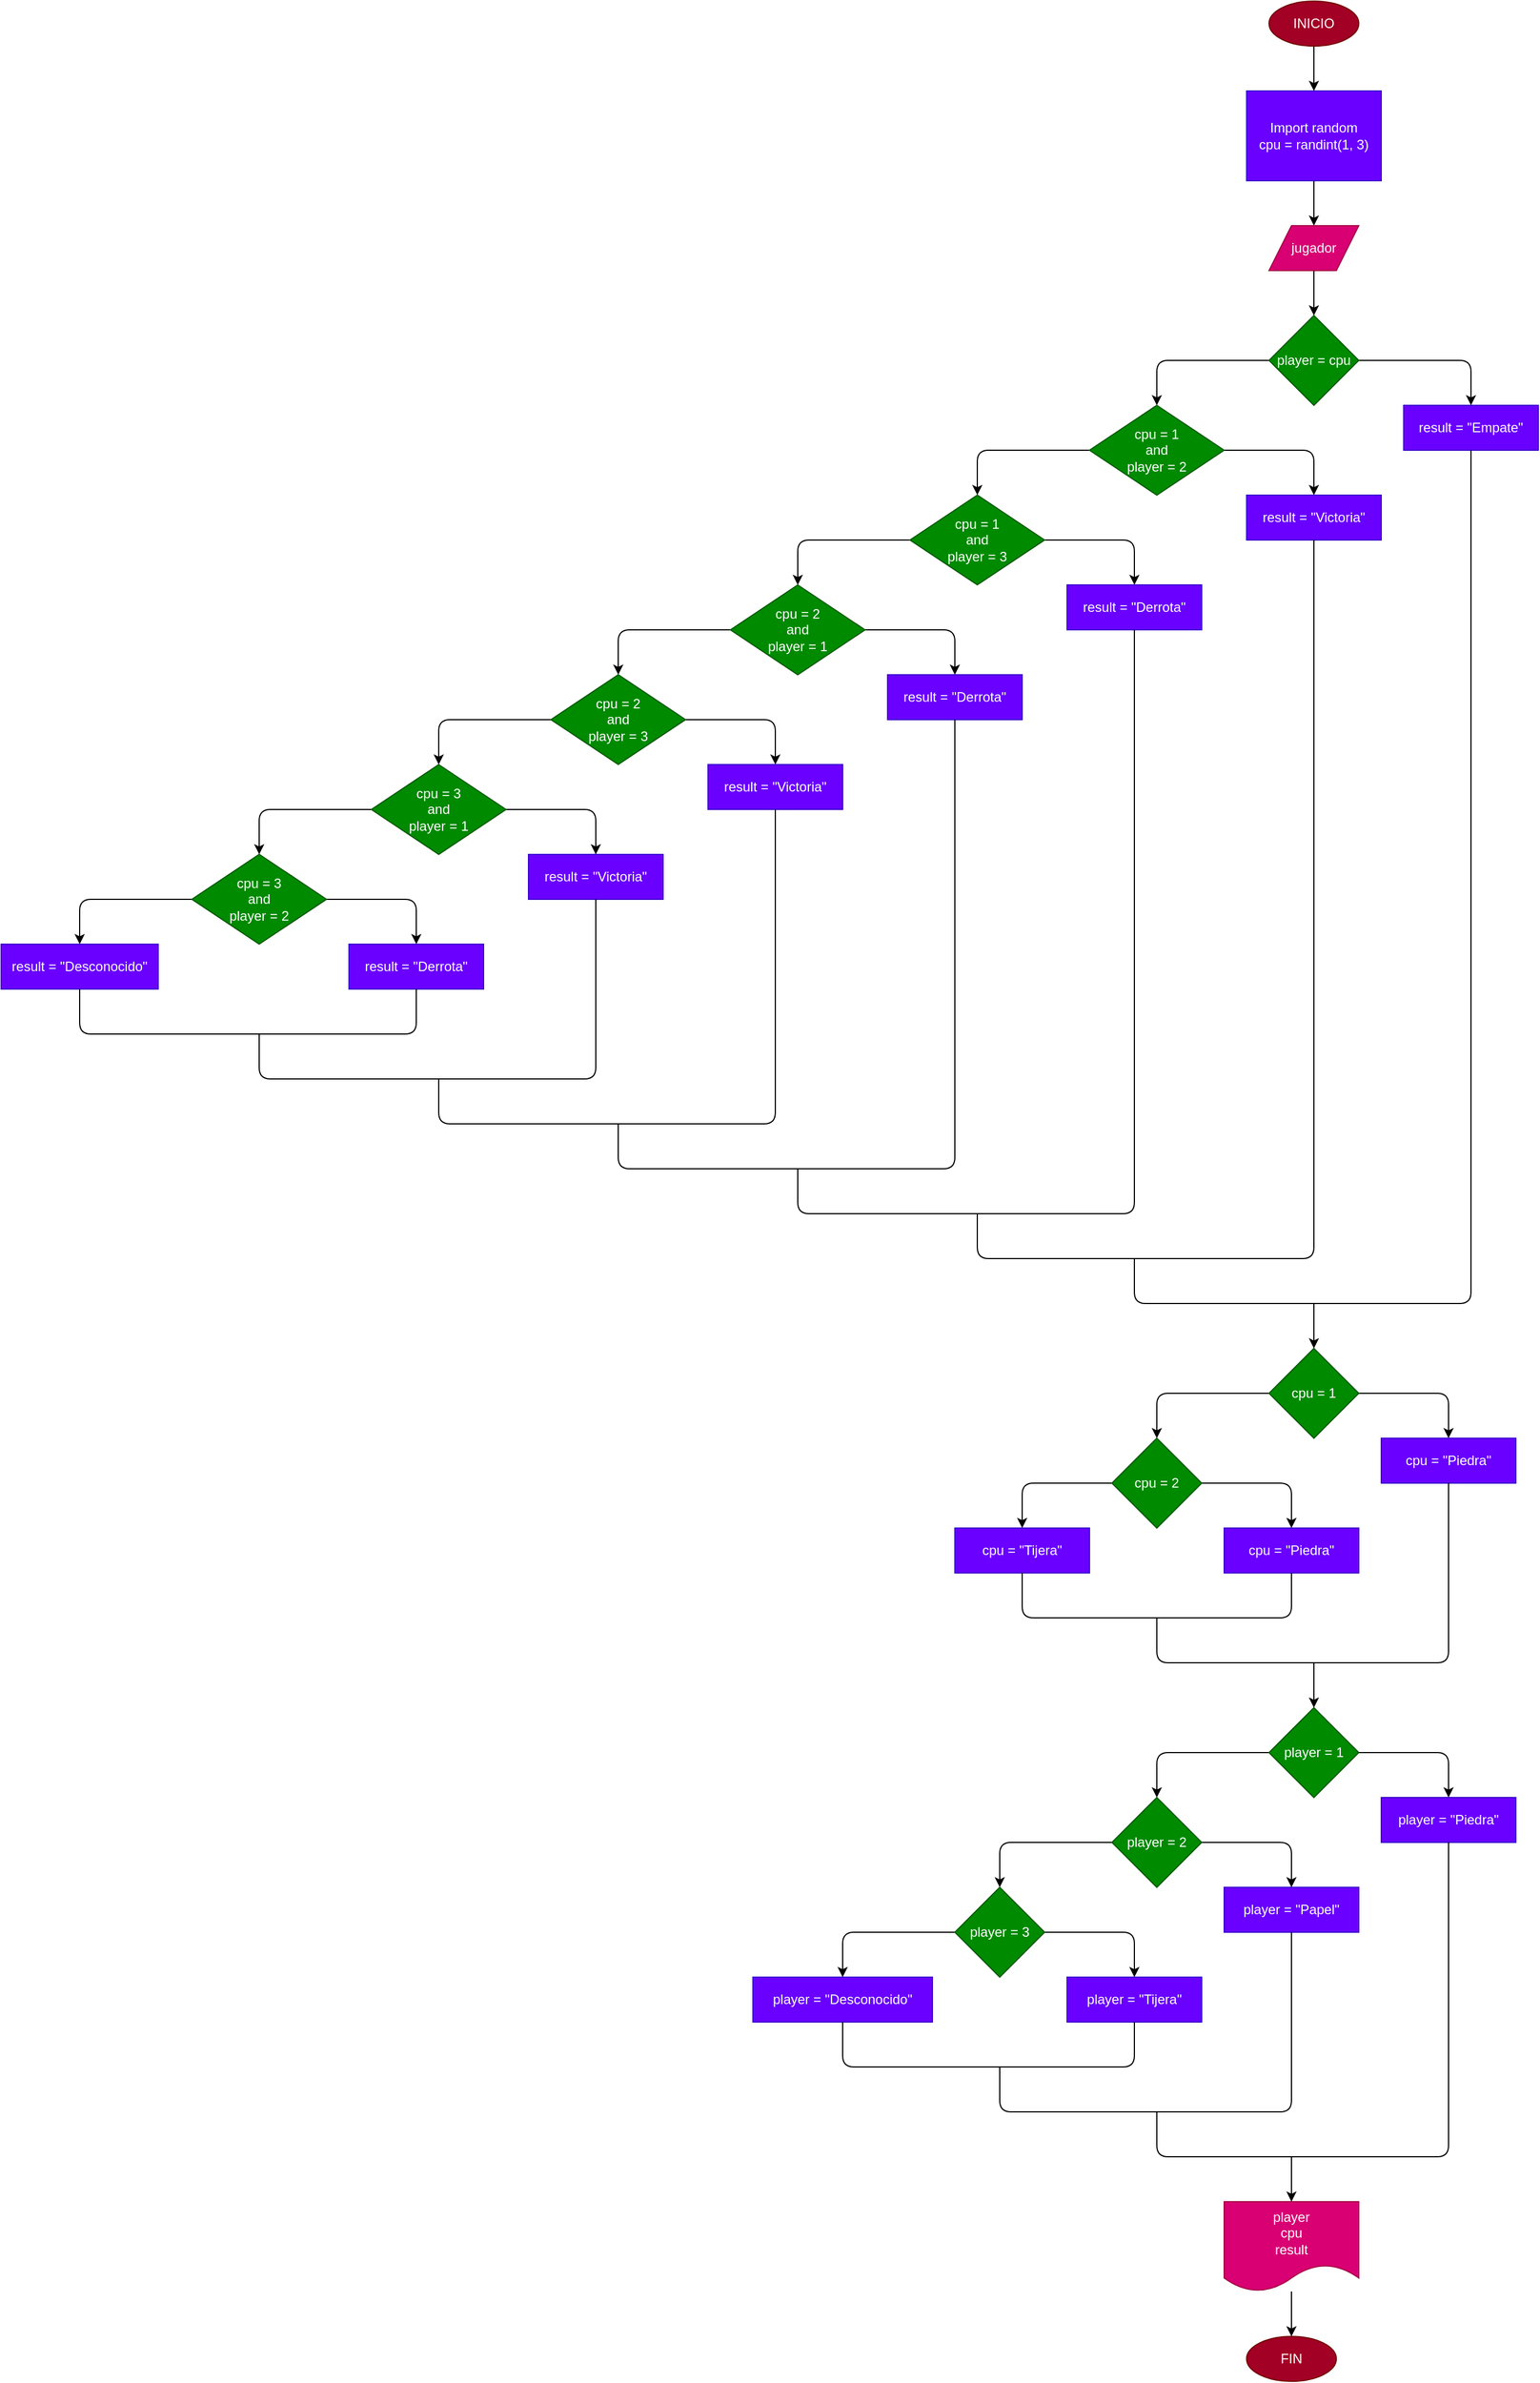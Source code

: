 <mxfile>
    <diagram id="827IegrB9LBhNeFDGYmR" name="Página-1">
        <mxGraphModel dx="2954" dy="1032" grid="1" gridSize="10" guides="1" tooltips="1" connect="1" arrows="1" fold="1" page="1" pageScale="1" pageWidth="827" pageHeight="1169" math="0" shadow="0">
            <root>
                <mxCell id="0"/>
                <mxCell id="1" parent="0"/>
                <mxCell id="2" value="" style="edgeStyle=none;html=1;" edge="1" parent="1" source="3" target="5">
                    <mxGeometry relative="1" as="geometry"/>
                </mxCell>
                <mxCell id="3" value="INICIO" style="ellipse;whiteSpace=wrap;html=1;fillColor=#a20025;fontColor=#ffffff;strokeColor=#6F0000;" vertex="1" parent="1">
                    <mxGeometry x="-40" y="80" width="80" height="40" as="geometry"/>
                </mxCell>
                <mxCell id="4" value="" style="edgeStyle=none;html=1;" edge="1" parent="1" source="5" target="7">
                    <mxGeometry relative="1" as="geometry"/>
                </mxCell>
                <mxCell id="5" value="Import random&lt;br&gt;cpu = randint(1, 3)" style="whiteSpace=wrap;html=1;fillColor=#6a00ff;fontColor=#ffffff;strokeColor=#3700CC;" vertex="1" parent="1">
                    <mxGeometry x="-60" y="160" width="120" height="80" as="geometry"/>
                </mxCell>
                <mxCell id="6" value="" style="edgeStyle=none;html=1;" edge="1" parent="1" source="7" target="10">
                    <mxGeometry relative="1" as="geometry"/>
                </mxCell>
                <mxCell id="7" value="jugador" style="shape=parallelogram;perimeter=parallelogramPerimeter;whiteSpace=wrap;html=1;fixedSize=1;fillColor=#d80073;fontColor=#ffffff;strokeColor=#A50040;" vertex="1" parent="1">
                    <mxGeometry x="-40" y="280" width="80" height="40" as="geometry"/>
                </mxCell>
                <mxCell id="8" value="" style="edgeStyle=none;html=1;entryX=0.5;entryY=0;entryDx=0;entryDy=0;" edge="1" parent="1" source="10" target="11">
                    <mxGeometry relative="1" as="geometry">
                        <Array as="points">
                            <mxPoint x="140" y="400"/>
                        </Array>
                    </mxGeometry>
                </mxCell>
                <mxCell id="9" value="" style="edgeStyle=orthogonalEdgeStyle;html=1;entryX=0.5;entryY=0;entryDx=0;entryDy=0;" edge="1" parent="1" source="10" target="14">
                    <mxGeometry relative="1" as="geometry">
                        <mxPoint x="-100" y="400" as="targetPoint"/>
                    </mxGeometry>
                </mxCell>
                <mxCell id="10" value="player = cpu" style="rhombus;whiteSpace=wrap;html=1;fillColor=#008a00;fontColor=#ffffff;strokeColor=#005700;" vertex="1" parent="1">
                    <mxGeometry x="-40" y="360" width="80" height="80" as="geometry"/>
                </mxCell>
                <mxCell id="11" value="result = &quot;Empate&quot;" style="whiteSpace=wrap;html=1;" vertex="1" parent="1">
                    <mxGeometry x="80" y="440" width="120" height="40" as="geometry"/>
                </mxCell>
                <mxCell id="12" value="" style="edgeStyle=orthogonalEdgeStyle;html=1;entryX=0.5;entryY=0;entryDx=0;entryDy=0;" edge="1" parent="1" source="14" target="16">
                    <mxGeometry relative="1" as="geometry">
                        <mxPoint y="480" as="targetPoint"/>
                    </mxGeometry>
                </mxCell>
                <mxCell id="13" style="edgeStyle=orthogonalEdgeStyle;html=1;exitX=0;exitY=0.5;exitDx=0;exitDy=0;entryX=0.5;entryY=0;entryDx=0;entryDy=0;" edge="1" parent="1" source="14" target="19">
                    <mxGeometry relative="1" as="geometry"/>
                </mxCell>
                <mxCell id="14" value="cpu = 1&lt;br&gt;and&lt;br&gt;player = 2" style="rhombus;whiteSpace=wrap;html=1;fillColor=#008a00;fontColor=#ffffff;strokeColor=#005700;" vertex="1" parent="1">
                    <mxGeometry x="-200" y="440" width="120" height="80" as="geometry"/>
                </mxCell>
                <mxCell id="15" value="result = &quot;Empate&quot;" style="whiteSpace=wrap;html=1;fillColor=#6a00ff;fontColor=#ffffff;strokeColor=#3700CC;" vertex="1" parent="1">
                    <mxGeometry x="80" y="440" width="120" height="40" as="geometry"/>
                </mxCell>
                <mxCell id="16" value="result = &quot;Victoria&quot;" style="whiteSpace=wrap;html=1;fillColor=#6a00ff;fontColor=#ffffff;strokeColor=#3700CC;" vertex="1" parent="1">
                    <mxGeometry x="-60" y="520" width="120" height="40" as="geometry"/>
                </mxCell>
                <mxCell id="17" style="edgeStyle=orthogonalEdgeStyle;html=1;exitX=1;exitY=0.5;exitDx=0;exitDy=0;entryX=0.5;entryY=0;entryDx=0;entryDy=0;" edge="1" parent="1" source="19" target="20">
                    <mxGeometry relative="1" as="geometry"/>
                </mxCell>
                <mxCell id="18" style="edgeStyle=orthogonalEdgeStyle;html=1;exitX=0;exitY=0.5;exitDx=0;exitDy=0;entryX=0.5;entryY=0;entryDx=0;entryDy=0;" edge="1" parent="1" source="19" target="23">
                    <mxGeometry relative="1" as="geometry"/>
                </mxCell>
                <mxCell id="19" value="cpu = 1&lt;br&gt;and&lt;br&gt;player = 3" style="rhombus;whiteSpace=wrap;html=1;fillColor=#008a00;fontColor=#ffffff;strokeColor=#005700;" vertex="1" parent="1">
                    <mxGeometry x="-360" y="519.95" width="120" height="80" as="geometry"/>
                </mxCell>
                <mxCell id="20" value="result = &quot;Derrota&quot;" style="whiteSpace=wrap;html=1;fillColor=#6a00ff;fontColor=#ffffff;strokeColor=#3700CC;" vertex="1" parent="1">
                    <mxGeometry x="-220" y="599.95" width="120" height="40" as="geometry"/>
                </mxCell>
                <mxCell id="21" style="edgeStyle=orthogonalEdgeStyle;html=1;exitX=1;exitY=0.5;exitDx=0;exitDy=0;entryX=0.5;entryY=0;entryDx=0;entryDy=0;" edge="1" parent="1" source="23" target="24">
                    <mxGeometry relative="1" as="geometry"/>
                </mxCell>
                <mxCell id="22" style="edgeStyle=orthogonalEdgeStyle;html=1;exitX=0;exitY=0.5;exitDx=0;exitDy=0;entryX=0.5;entryY=0;entryDx=0;entryDy=0;" edge="1" parent="1" source="23" target="27">
                    <mxGeometry relative="1" as="geometry"/>
                </mxCell>
                <mxCell id="23" value="cpu = 2&lt;br&gt;and&lt;br&gt;player = 1" style="rhombus;whiteSpace=wrap;html=1;fillColor=#008a00;fontColor=#ffffff;strokeColor=#005700;" vertex="1" parent="1">
                    <mxGeometry x="-520" y="600" width="120" height="80" as="geometry"/>
                </mxCell>
                <mxCell id="24" value="result = &quot;Derrota&quot;" style="whiteSpace=wrap;html=1;fillColor=#6a00ff;fontColor=#ffffff;strokeColor=#3700CC;" vertex="1" parent="1">
                    <mxGeometry x="-380" y="680" width="120" height="40" as="geometry"/>
                </mxCell>
                <mxCell id="25" style="edgeStyle=orthogonalEdgeStyle;html=1;exitX=1;exitY=0.5;exitDx=0;exitDy=0;entryX=0.5;entryY=0;entryDx=0;entryDy=0;" edge="1" parent="1" source="27" target="28">
                    <mxGeometry relative="1" as="geometry"/>
                </mxCell>
                <mxCell id="26" style="edgeStyle=orthogonalEdgeStyle;html=1;exitX=0;exitY=0.5;exitDx=0;exitDy=0;entryX=0.5;entryY=0;entryDx=0;entryDy=0;" edge="1" parent="1" source="27" target="31">
                    <mxGeometry relative="1" as="geometry"/>
                </mxCell>
                <mxCell id="27" value="cpu = 2&lt;br&gt;and&lt;br&gt;player = 3" style="rhombus;whiteSpace=wrap;html=1;fillColor=#008a00;fontColor=#ffffff;strokeColor=#005700;" vertex="1" parent="1">
                    <mxGeometry x="-680" y="679.95" width="120" height="80" as="geometry"/>
                </mxCell>
                <mxCell id="28" value="result = &quot;Victoria&quot;" style="whiteSpace=wrap;html=1;fillColor=#6a00ff;fontColor=#ffffff;strokeColor=#3700CC;" vertex="1" parent="1">
                    <mxGeometry x="-540" y="759.95" width="120" height="40" as="geometry"/>
                </mxCell>
                <mxCell id="29" style="edgeStyle=orthogonalEdgeStyle;html=1;exitX=1;exitY=0.5;exitDx=0;exitDy=0;entryX=0.5;entryY=0;entryDx=0;entryDy=0;" edge="1" parent="1" source="31" target="32">
                    <mxGeometry relative="1" as="geometry"/>
                </mxCell>
                <mxCell id="30" style="edgeStyle=orthogonalEdgeStyle;html=1;exitX=0;exitY=0.5;exitDx=0;exitDy=0;entryX=0.5;entryY=0;entryDx=0;entryDy=0;" edge="1" parent="1" source="31" target="35">
                    <mxGeometry relative="1" as="geometry"/>
                </mxCell>
                <mxCell id="31" value="cpu = 3&lt;br&gt;and&lt;br&gt;player = 1" style="rhombus;whiteSpace=wrap;html=1;fillColor=#008a00;fontColor=#ffffff;strokeColor=#005700;" vertex="1" parent="1">
                    <mxGeometry x="-840" y="760" width="120" height="80" as="geometry"/>
                </mxCell>
                <mxCell id="32" value="result = &quot;Victoria&quot;" style="whiteSpace=wrap;html=1;fillColor=#6a00ff;fontColor=#ffffff;strokeColor=#3700CC;" vertex="1" parent="1">
                    <mxGeometry x="-700" y="840" width="120" height="40" as="geometry"/>
                </mxCell>
                <mxCell id="33" style="edgeStyle=orthogonalEdgeStyle;html=1;exitX=1;exitY=0.5;exitDx=0;exitDy=0;entryX=0.5;entryY=0;entryDx=0;entryDy=0;" edge="1" parent="1" source="35" target="36">
                    <mxGeometry relative="1" as="geometry"/>
                </mxCell>
                <mxCell id="34" style="edgeStyle=orthogonalEdgeStyle;html=1;exitX=0;exitY=0.5;exitDx=0;exitDy=0;entryX=0.5;entryY=0;entryDx=0;entryDy=0;" edge="1" parent="1" source="35" target="37">
                    <mxGeometry relative="1" as="geometry"/>
                </mxCell>
                <mxCell id="35" value="cpu = 3&lt;br&gt;and&lt;br&gt;player = 2" style="rhombus;whiteSpace=wrap;html=1;fillColor=#008a00;fontColor=#ffffff;strokeColor=#005700;" vertex="1" parent="1">
                    <mxGeometry x="-1000" y="839.95" width="120" height="80" as="geometry"/>
                </mxCell>
                <mxCell id="36" value="result = &quot;Derrota&quot;" style="whiteSpace=wrap;html=1;fillColor=#6a00ff;fontColor=#ffffff;strokeColor=#3700CC;" vertex="1" parent="1">
                    <mxGeometry x="-860" y="919.95" width="120" height="40" as="geometry"/>
                </mxCell>
                <mxCell id="37" value="result = &quot;Desconocido&quot;" style="whiteSpace=wrap;html=1;fillColor=#6a00ff;fontColor=#ffffff;strokeColor=#3700CC;" vertex="1" parent="1">
                    <mxGeometry x="-1170" y="919.95" width="140" height="40" as="geometry"/>
                </mxCell>
                <mxCell id="38" value="" style="endArrow=none;html=1;entryX=0.5;entryY=1;entryDx=0;entryDy=0;exitX=0.5;exitY=1;exitDx=0;exitDy=0;" edge="1" parent="1" source="37" target="36">
                    <mxGeometry width="50" height="50" relative="1" as="geometry">
                        <mxPoint x="-900" y="1040" as="sourcePoint"/>
                        <mxPoint x="-850" y="990" as="targetPoint"/>
                        <Array as="points">
                            <mxPoint x="-1100" y="1000"/>
                            <mxPoint x="-800" y="1000"/>
                        </Array>
                    </mxGeometry>
                </mxCell>
                <mxCell id="39" value="" style="endArrow=none;html=1;entryX=0.5;entryY=1;entryDx=0;entryDy=0;exitX=0.5;exitY=1;exitDx=0;exitDy=0;" edge="1" parent="1" target="32">
                    <mxGeometry width="50" height="50" relative="1" as="geometry">
                        <mxPoint x="-940" y="1000" as="sourcePoint"/>
                        <mxPoint x="-640.0" y="1000" as="targetPoint"/>
                        <Array as="points">
                            <mxPoint x="-940" y="1040.05"/>
                            <mxPoint x="-640" y="1040.05"/>
                        </Array>
                    </mxGeometry>
                </mxCell>
                <mxCell id="40" value="" style="endArrow=none;html=1;entryX=0.5;entryY=1;entryDx=0;entryDy=0;exitX=0.5;exitY=1;exitDx=0;exitDy=0;" edge="1" parent="1" target="28">
                    <mxGeometry width="50" height="50" relative="1" as="geometry">
                        <mxPoint x="-780" y="1039.95" as="sourcePoint"/>
                        <mxPoint x="-480.0" y="919.95" as="targetPoint"/>
                        <Array as="points">
                            <mxPoint x="-780" y="1080"/>
                            <mxPoint x="-480" y="1080"/>
                        </Array>
                    </mxGeometry>
                </mxCell>
                <mxCell id="41" value="" style="endArrow=none;html=1;entryX=0.5;entryY=1;entryDx=0;entryDy=0;exitX=0.5;exitY=1;exitDx=0;exitDy=0;" edge="1" parent="1" target="24">
                    <mxGeometry width="50" height="50" relative="1" as="geometry">
                        <mxPoint x="-620" y="1080" as="sourcePoint"/>
                        <mxPoint x="-320" y="840" as="targetPoint"/>
                        <Array as="points">
                            <mxPoint x="-620" y="1120.05"/>
                            <mxPoint x="-320" y="1120.05"/>
                        </Array>
                    </mxGeometry>
                </mxCell>
                <mxCell id="42" value="" style="endArrow=none;html=1;entryX=0.5;entryY=1;entryDx=0;entryDy=0;exitX=0.5;exitY=1;exitDx=0;exitDy=0;" edge="1" parent="1" target="20">
                    <mxGeometry width="50" height="50" relative="1" as="geometry">
                        <mxPoint x="-460" y="1120" as="sourcePoint"/>
                        <mxPoint x="-160" y="760" as="targetPoint"/>
                        <Array as="points">
                            <mxPoint x="-460" y="1160.05"/>
                            <mxPoint x="-160" y="1160.05"/>
                        </Array>
                    </mxGeometry>
                </mxCell>
                <mxCell id="43" value="" style="endArrow=none;html=1;entryX=0.5;entryY=1;entryDx=0;entryDy=0;exitX=0.5;exitY=1;exitDx=0;exitDy=0;" edge="1" parent="1" target="16">
                    <mxGeometry width="50" height="50" relative="1" as="geometry">
                        <mxPoint x="-300" y="1159.95" as="sourcePoint"/>
                        <mxPoint y="679.9" as="targetPoint"/>
                        <Array as="points">
                            <mxPoint x="-300" y="1200"/>
                            <mxPoint y="1200"/>
                        </Array>
                    </mxGeometry>
                </mxCell>
                <mxCell id="44" value="" style="endArrow=none;html=1;entryX=0.5;entryY=1;entryDx=0;entryDy=0;" edge="1" parent="1" target="15">
                    <mxGeometry width="50" height="50" relative="1" as="geometry">
                        <mxPoint x="-160" y="1200" as="sourcePoint"/>
                        <mxPoint x="140" y="610" as="targetPoint"/>
                        <Array as="points">
                            <mxPoint x="-160" y="1240"/>
                            <mxPoint x="140" y="1240"/>
                        </Array>
                    </mxGeometry>
                </mxCell>
                <mxCell id="45" value="" style="edgeStyle=orthogonalEdgeStyle;html=1;entryX=0.5;entryY=0;entryDx=0;entryDy=0;" edge="1" parent="1" source="47" target="49">
                    <mxGeometry relative="1" as="geometry"/>
                </mxCell>
                <mxCell id="46" value="" style="edgeStyle=orthogonalEdgeStyle;html=1;entryX=0.5;entryY=0;entryDx=0;entryDy=0;" edge="1" parent="1" source="47" target="52">
                    <mxGeometry relative="1" as="geometry">
                        <Array as="points">
                            <mxPoint x="-140" y="1320"/>
                        </Array>
                    </mxGeometry>
                </mxCell>
                <mxCell id="47" value="cpu = 1" style="rhombus;whiteSpace=wrap;html=1;fillColor=#008a00;fontColor=#ffffff;strokeColor=#005700;" vertex="1" parent="1">
                    <mxGeometry x="-40" y="1280" width="80" height="80" as="geometry"/>
                </mxCell>
                <mxCell id="48" value="" style="endArrow=classic;html=1;entryX=0.5;entryY=0;entryDx=0;entryDy=0;" edge="1" parent="1" target="47">
                    <mxGeometry width="50" height="50" relative="1" as="geometry">
                        <mxPoint y="1240" as="sourcePoint"/>
                        <mxPoint x="70" y="1290" as="targetPoint"/>
                    </mxGeometry>
                </mxCell>
                <mxCell id="49" value="cpu = &quot;Piedra&quot;" style="whiteSpace=wrap;html=1;fillColor=#6a00ff;fontColor=#ffffff;strokeColor=#3700CC;" vertex="1" parent="1">
                    <mxGeometry x="60" y="1360" width="120" height="40" as="geometry"/>
                </mxCell>
                <mxCell id="50" style="edgeStyle=orthogonalEdgeStyle;html=1;exitX=1;exitY=0.5;exitDx=0;exitDy=0;entryX=0.5;entryY=0;entryDx=0;entryDy=0;" edge="1" parent="1" source="52" target="53">
                    <mxGeometry relative="1" as="geometry"/>
                </mxCell>
                <mxCell id="51" style="edgeStyle=orthogonalEdgeStyle;html=1;exitX=0;exitY=0.5;exitDx=0;exitDy=0;entryX=0.5;entryY=0;entryDx=0;entryDy=0;" edge="1" parent="1" source="52" target="54">
                    <mxGeometry relative="1" as="geometry"/>
                </mxCell>
                <mxCell id="52" value="cpu = 2" style="rhombus;whiteSpace=wrap;html=1;fillColor=#008a00;fontColor=#ffffff;strokeColor=#005700;" vertex="1" parent="1">
                    <mxGeometry x="-180" y="1360" width="80" height="80" as="geometry"/>
                </mxCell>
                <mxCell id="53" value="cpu = &quot;Piedra&quot;" style="whiteSpace=wrap;html=1;fillColor=#6a00ff;fontColor=#ffffff;strokeColor=#3700CC;" vertex="1" parent="1">
                    <mxGeometry x="-80" y="1440" width="120" height="40" as="geometry"/>
                </mxCell>
                <mxCell id="54" value="cpu = &quot;Tijera&quot;" style="whiteSpace=wrap;html=1;fillColor=#6a00ff;fontColor=#ffffff;strokeColor=#3700CC;" vertex="1" parent="1">
                    <mxGeometry x="-320" y="1440" width="120" height="40" as="geometry"/>
                </mxCell>
                <mxCell id="55" value="" style="endArrow=none;html=1;entryX=0.5;entryY=1;entryDx=0;entryDy=0;exitX=0.5;exitY=1;exitDx=0;exitDy=0;" edge="1" parent="1" source="54" target="53">
                    <mxGeometry width="50" height="50" relative="1" as="geometry">
                        <mxPoint x="-100" y="1540" as="sourcePoint"/>
                        <mxPoint x="-50" y="1490" as="targetPoint"/>
                        <Array as="points">
                            <mxPoint x="-260" y="1520"/>
                            <mxPoint x="-20" y="1520"/>
                        </Array>
                    </mxGeometry>
                </mxCell>
                <mxCell id="56" value="" style="endArrow=none;html=1;entryX=0.5;entryY=1;entryDx=0;entryDy=0;exitX=0.5;exitY=1;exitDx=0;exitDy=0;" edge="1" parent="1" target="49">
                    <mxGeometry width="50" height="50" relative="1" as="geometry">
                        <mxPoint x="-140" y="1520" as="sourcePoint"/>
                        <mxPoint x="100" y="1520" as="targetPoint"/>
                        <Array as="points">
                            <mxPoint x="-140" y="1560"/>
                            <mxPoint x="120" y="1560"/>
                        </Array>
                    </mxGeometry>
                </mxCell>
                <mxCell id="57" style="edgeStyle=orthogonalEdgeStyle;html=1;exitX=1;exitY=0.5;exitDx=0;exitDy=0;entryX=0.5;entryY=0;entryDx=0;entryDy=0;" edge="1" parent="1" source="59" target="61">
                    <mxGeometry relative="1" as="geometry"/>
                </mxCell>
                <mxCell id="58" style="edgeStyle=orthogonalEdgeStyle;html=1;exitX=0;exitY=0.5;exitDx=0;exitDy=0;entryX=0.5;entryY=0;entryDx=0;entryDy=0;" edge="1" parent="1" source="59" target="64">
                    <mxGeometry relative="1" as="geometry"/>
                </mxCell>
                <mxCell id="59" value="player = 1" style="rhombus;whiteSpace=wrap;html=1;fillColor=#008a00;fontColor=#ffffff;strokeColor=#005700;" vertex="1" parent="1">
                    <mxGeometry x="-40" y="1600" width="80" height="80" as="geometry"/>
                </mxCell>
                <mxCell id="60" value="" style="endArrow=classic;html=1;entryX=0.5;entryY=0;entryDx=0;entryDy=0;" edge="1" parent="1" target="59">
                    <mxGeometry width="50" height="50" relative="1" as="geometry">
                        <mxPoint y="1560" as="sourcePoint"/>
                        <mxPoint x="70" y="1540" as="targetPoint"/>
                    </mxGeometry>
                </mxCell>
                <mxCell id="61" value="player = &quot;Piedra&quot;" style="whiteSpace=wrap;html=1;fillColor=#6a00ff;fontColor=#ffffff;strokeColor=#3700CC;" vertex="1" parent="1">
                    <mxGeometry x="60" y="1680" width="120" height="40" as="geometry"/>
                </mxCell>
                <mxCell id="62" style="edgeStyle=orthogonalEdgeStyle;html=1;exitX=1;exitY=0.5;exitDx=0;exitDy=0;entryX=0.5;entryY=0;entryDx=0;entryDy=0;" edge="1" parent="1" source="64" target="65">
                    <mxGeometry relative="1" as="geometry"/>
                </mxCell>
                <mxCell id="63" style="edgeStyle=orthogonalEdgeStyle;html=1;exitX=0;exitY=0.5;exitDx=0;exitDy=0;entryX=0.5;entryY=0;entryDx=0;entryDy=0;" edge="1" parent="1" source="64" target="68">
                    <mxGeometry relative="1" as="geometry"/>
                </mxCell>
                <mxCell id="64" value="player = 2" style="rhombus;whiteSpace=wrap;html=1;fillColor=#008a00;fontColor=#ffffff;strokeColor=#005700;" vertex="1" parent="1">
                    <mxGeometry x="-180" y="1680" width="80" height="80" as="geometry"/>
                </mxCell>
                <mxCell id="65" value="player = &quot;Papel&quot;" style="whiteSpace=wrap;html=1;fillColor=#6a00ff;fontColor=#ffffff;strokeColor=#3700CC;" vertex="1" parent="1">
                    <mxGeometry x="-80" y="1760" width="120" height="40" as="geometry"/>
                </mxCell>
                <mxCell id="66" style="edgeStyle=orthogonalEdgeStyle;html=1;exitX=1;exitY=0.5;exitDx=0;exitDy=0;entryX=0.5;entryY=0;entryDx=0;entryDy=0;" edge="1" parent="1" source="68" target="69">
                    <mxGeometry relative="1" as="geometry"/>
                </mxCell>
                <mxCell id="67" style="edgeStyle=orthogonalEdgeStyle;html=1;exitX=0;exitY=0.5;exitDx=0;exitDy=0;entryX=0.5;entryY=0;entryDx=0;entryDy=0;" edge="1" parent="1" source="68" target="70">
                    <mxGeometry relative="1" as="geometry"/>
                </mxCell>
                <mxCell id="68" value="player = 3" style="rhombus;whiteSpace=wrap;html=1;fillColor=#008a00;fontColor=#ffffff;strokeColor=#005700;" vertex="1" parent="1">
                    <mxGeometry x="-320" y="1760" width="80" height="80" as="geometry"/>
                </mxCell>
                <mxCell id="69" value="player = &quot;Tijera&quot;" style="whiteSpace=wrap;html=1;fillColor=#6a00ff;fontColor=#ffffff;strokeColor=#3700CC;" vertex="1" parent="1">
                    <mxGeometry x="-220" y="1840" width="120" height="40" as="geometry"/>
                </mxCell>
                <mxCell id="70" value="player = &quot;Desconocido&quot;" style="whiteSpace=wrap;html=1;fillColor=#6a00ff;fontColor=#ffffff;strokeColor=#3700CC;" vertex="1" parent="1">
                    <mxGeometry x="-500" y="1840" width="160" height="40" as="geometry"/>
                </mxCell>
                <mxCell id="71" value="" style="endArrow=none;html=1;entryX=0.5;entryY=1;entryDx=0;entryDy=0;exitX=0.5;exitY=1;exitDx=0;exitDy=0;" edge="1" parent="1" source="70" target="69">
                    <mxGeometry width="50" height="50" relative="1" as="geometry">
                        <mxPoint x="-290" y="1940" as="sourcePoint"/>
                        <mxPoint x="-240" y="1890" as="targetPoint"/>
                        <Array as="points">
                            <mxPoint x="-420" y="1920"/>
                            <mxPoint x="-160" y="1920"/>
                        </Array>
                    </mxGeometry>
                </mxCell>
                <mxCell id="72" value="" style="endArrow=none;html=1;entryX=0.5;entryY=1;entryDx=0;entryDy=0;exitX=0.5;exitY=1;exitDx=0;exitDy=0;" edge="1" parent="1" target="65">
                    <mxGeometry width="50" height="50" relative="1" as="geometry">
                        <mxPoint x="-280" y="1920" as="sourcePoint"/>
                        <mxPoint x="-20" y="1920" as="targetPoint"/>
                        <Array as="points">
                            <mxPoint x="-280" y="1960"/>
                            <mxPoint x="-20" y="1960"/>
                        </Array>
                    </mxGeometry>
                </mxCell>
                <mxCell id="73" value="" style="endArrow=none;html=1;entryX=0.5;entryY=1;entryDx=0;entryDy=0;exitX=0.5;exitY=1;exitDx=0;exitDy=0;" edge="1" parent="1" target="61">
                    <mxGeometry width="50" height="50" relative="1" as="geometry">
                        <mxPoint x="-140" y="1960" as="sourcePoint"/>
                        <mxPoint x="120" y="1840" as="targetPoint"/>
                        <Array as="points">
                            <mxPoint x="-140" y="2000"/>
                            <mxPoint x="120" y="2000"/>
                        </Array>
                    </mxGeometry>
                </mxCell>
                <mxCell id="74" value="" style="edgeStyle=orthogonalEdgeStyle;html=1;" edge="1" parent="1" source="75" target="77">
                    <mxGeometry relative="1" as="geometry"/>
                </mxCell>
                <mxCell id="75" value="player&lt;br&gt;cpu&lt;br&gt;result" style="shape=document;whiteSpace=wrap;html=1;boundedLbl=1;fillColor=#d80073;fontColor=#ffffff;strokeColor=#A50040;" vertex="1" parent="1">
                    <mxGeometry x="-80" y="2040" width="120" height="80" as="geometry"/>
                </mxCell>
                <mxCell id="76" value="" style="endArrow=classic;html=1;entryX=0.5;entryY=0;entryDx=0;entryDy=0;" edge="1" parent="1" target="75">
                    <mxGeometry width="50" height="50" relative="1" as="geometry">
                        <mxPoint x="-20" y="2000" as="sourcePoint"/>
                        <mxPoint x="100" y="2050" as="targetPoint"/>
                    </mxGeometry>
                </mxCell>
                <mxCell id="77" value="FIN" style="ellipse;whiteSpace=wrap;html=1;fillColor=#a20025;fontColor=#ffffff;strokeColor=#6F0000;" vertex="1" parent="1">
                    <mxGeometry x="-60" y="2160" width="80" height="40" as="geometry"/>
                </mxCell>
            </root>
        </mxGraphModel>
    </diagram>
    <diagram id="4hNvKyx2QXbBto_-OiN_" name="Página-1">
        <mxGraphModel grid="1" gridSize="10" guides="1" tooltips="1" connect="1" arrows="1" page="1" fold="1" pageScale="1" pageWidth="827" pageHeight="1169" math="0" shadow="0">
            <root>
                <mxCell id="0"/>
                <mxCell id="1" parent="0"/>
                <mxCell id="4" value="" style="edgeStyle=none;html=1;" edge="1" parent="1" source="2" target="3">
                    <mxGeometry relative="1" as="geometry"/>
                </mxCell>
                <mxCell id="2" value="INICIO" style="ellipse;whiteSpace=wrap;html=1;" parent="1" vertex="1">
                    <mxGeometry x="-40" y="80" width="80" height="40" as="geometry"/>
                </mxCell>
                <mxCell id="8" value="" style="edgeStyle=none;html=1;" edge="1" parent="1" source="3" target="7">
                    <mxGeometry relative="1" as="geometry"/>
                </mxCell>
                <mxCell id="3" value="Import random&lt;br&gt;cpu = randint(1, 3)" style="whiteSpace=wrap;html=1;" vertex="1" parent="1">
                    <mxGeometry x="-60" y="160" width="120" height="80" as="geometry"/>
                </mxCell>
                <mxCell id="10" value="" style="edgeStyle=none;html=1;" edge="1" parent="1" source="7" target="9">
                    <mxGeometry relative="1" as="geometry"/>
                </mxCell>
                <mxCell id="7" value="jugador" style="shape=parallelogram;perimeter=parallelogramPerimeter;whiteSpace=wrap;html=1;fixedSize=1;" vertex="1" parent="1">
                    <mxGeometry x="-40" y="280" width="80" height="40" as="geometry"/>
                </mxCell>
                <mxCell id="12" value="" style="edgeStyle=none;html=1;entryX=0.5;entryY=0;entryDx=0;entryDy=0;" edge="1" parent="1" source="9" target="11">
                    <mxGeometry relative="1" as="geometry">
                        <Array as="points">
                            <mxPoint x="140" y="400"/>
                        </Array>
                    </mxGeometry>
                </mxCell>
                <mxCell id="59" value="" style="edgeStyle=orthogonalEdgeStyle;html=1;entryX=0.5;entryY=0;entryDx=0;entryDy=0;" edge="1" parent="1" source="9" target="13">
                    <mxGeometry relative="1" as="geometry">
                        <mxPoint x="-100" y="400" as="targetPoint"/>
                    </mxGeometry>
                </mxCell>
                <mxCell id="9" value="player = cpu" style="rhombus;whiteSpace=wrap;html=1;" vertex="1" parent="1">
                    <mxGeometry x="-40" y="360" width="80" height="80" as="geometry"/>
                </mxCell>
                <mxCell id="11" value="result = &quot;Empate&quot;" style="whiteSpace=wrap;html=1;" vertex="1" parent="1">
                    <mxGeometry x="80" y="440" width="120" height="40" as="geometry"/>
                </mxCell>
                <mxCell id="18" value="" style="edgeStyle=orthogonalEdgeStyle;html=1;entryX=0.5;entryY=0;entryDx=0;entryDy=0;" edge="1" parent="1" source="13" target="20">
                    <mxGeometry relative="1" as="geometry">
                        <mxPoint y="480" as="targetPoint"/>
                    </mxGeometry>
                </mxCell>
                <mxCell id="66" style="edgeStyle=orthogonalEdgeStyle;html=1;exitX=0;exitY=0.5;exitDx=0;exitDy=0;entryX=0.5;entryY=0;entryDx=0;entryDy=0;" edge="1" parent="1" source="13" target="21">
                    <mxGeometry relative="1" as="geometry"/>
                </mxCell>
                <mxCell id="13" value="cpu = 1&lt;br&gt;and&lt;br&gt;player = 2" style="rhombus;whiteSpace=wrap;html=1;" vertex="1" parent="1">
                    <mxGeometry x="-200" y="440" width="120" height="80" as="geometry"/>
                </mxCell>
                <mxCell id="19" value="result = &quot;Empate&quot;" style="whiteSpace=wrap;html=1;" vertex="1" parent="1">
                    <mxGeometry x="80" y="440" width="120" height="40" as="geometry"/>
                </mxCell>
                <mxCell id="20" value="result = &quot;Victoria&quot;" style="whiteSpace=wrap;html=1;" vertex="1" parent="1">
                    <mxGeometry x="-60" y="520" width="120" height="40" as="geometry"/>
                </mxCell>
                <mxCell id="24" style="edgeStyle=orthogonalEdgeStyle;html=1;exitX=1;exitY=0.5;exitDx=0;exitDy=0;entryX=0.5;entryY=0;entryDx=0;entryDy=0;" edge="1" parent="1" source="21" target="23">
                    <mxGeometry relative="1" as="geometry"/>
                </mxCell>
                <mxCell id="65" style="edgeStyle=orthogonalEdgeStyle;html=1;exitX=0;exitY=0.5;exitDx=0;exitDy=0;entryX=0.5;entryY=0;entryDx=0;entryDy=0;" edge="1" parent="1" source="21" target="27">
                    <mxGeometry relative="1" as="geometry"/>
                </mxCell>
                <mxCell id="21" value="cpu = 1&lt;br&gt;and&lt;br&gt;player = 3" style="rhombus;whiteSpace=wrap;html=1;" vertex="1" parent="1">
                    <mxGeometry x="-360" y="519.95" width="120" height="80" as="geometry"/>
                </mxCell>
                <mxCell id="23" value="result = &quot;Derrota&quot;" style="whiteSpace=wrap;html=1;" vertex="1" parent="1">
                    <mxGeometry x="-220" y="599.95" width="120" height="40" as="geometry"/>
                </mxCell>
                <mxCell id="26" style="edgeStyle=orthogonalEdgeStyle;html=1;exitX=1;exitY=0.5;exitDx=0;exitDy=0;entryX=0.5;entryY=0;entryDx=0;entryDy=0;" edge="1" parent="1" source="27" target="28">
                    <mxGeometry relative="1" as="geometry"/>
                </mxCell>
                <mxCell id="64" style="edgeStyle=orthogonalEdgeStyle;html=1;exitX=0;exitY=0.5;exitDx=0;exitDy=0;entryX=0.5;entryY=0;entryDx=0;entryDy=0;" edge="1" parent="1" source="27" target="40">
                    <mxGeometry relative="1" as="geometry"/>
                </mxCell>
                <mxCell id="27" value="cpu = 2&lt;br&gt;and&lt;br&gt;player = 1" style="rhombus;whiteSpace=wrap;html=1;" vertex="1" parent="1">
                    <mxGeometry x="-520" y="600" width="120" height="80" as="geometry"/>
                </mxCell>
                <mxCell id="28" value="result = &quot;Derrota&quot;" style="whiteSpace=wrap;html=1;" vertex="1" parent="1">
                    <mxGeometry x="-380" y="680" width="120" height="40" as="geometry"/>
                </mxCell>
                <mxCell id="39" style="edgeStyle=orthogonalEdgeStyle;html=1;exitX=1;exitY=0.5;exitDx=0;exitDy=0;entryX=0.5;entryY=0;entryDx=0;entryDy=0;" edge="1" parent="1" source="40" target="41">
                    <mxGeometry relative="1" as="geometry"/>
                </mxCell>
                <mxCell id="63" style="edgeStyle=orthogonalEdgeStyle;html=1;exitX=0;exitY=0.5;exitDx=0;exitDy=0;entryX=0.5;entryY=0;entryDx=0;entryDy=0;" edge="1" parent="1" source="40" target="44">
                    <mxGeometry relative="1" as="geometry"/>
                </mxCell>
                <mxCell id="40" value="cpu = 2&lt;br&gt;and&lt;br&gt;player = 3" style="rhombus;whiteSpace=wrap;html=1;" vertex="1" parent="1">
                    <mxGeometry x="-680" y="679.95" width="120" height="80" as="geometry"/>
                </mxCell>
                <mxCell id="41" value="result = &quot;Victoria&quot;" style="whiteSpace=wrap;html=1;" vertex="1" parent="1">
                    <mxGeometry x="-540" y="759.95" width="120" height="40" as="geometry"/>
                </mxCell>
                <mxCell id="43" style="edgeStyle=orthogonalEdgeStyle;html=1;exitX=1;exitY=0.5;exitDx=0;exitDy=0;entryX=0.5;entryY=0;entryDx=0;entryDy=0;" edge="1" parent="1" source="44" target="45">
                    <mxGeometry relative="1" as="geometry"/>
                </mxCell>
                <mxCell id="62" style="edgeStyle=orthogonalEdgeStyle;html=1;exitX=0;exitY=0.5;exitDx=0;exitDy=0;entryX=0.5;entryY=0;entryDx=0;entryDy=0;" edge="1" parent="1" source="44" target="52">
                    <mxGeometry relative="1" as="geometry"/>
                </mxCell>
                <mxCell id="44" value="cpu = 3&lt;br&gt;and&lt;br&gt;player = 1" style="rhombus;whiteSpace=wrap;html=1;" vertex="1" parent="1">
                    <mxGeometry x="-840" y="760" width="120" height="80" as="geometry"/>
                </mxCell>
                <mxCell id="45" value="result = &quot;Victoria&quot;" style="whiteSpace=wrap;html=1;" vertex="1" parent="1">
                    <mxGeometry x="-700" y="840" width="120" height="40" as="geometry"/>
                </mxCell>
                <mxCell id="51" style="edgeStyle=orthogonalEdgeStyle;html=1;exitX=1;exitY=0.5;exitDx=0;exitDy=0;entryX=0.5;entryY=0;entryDx=0;entryDy=0;" edge="1" parent="1" source="52" target="53">
                    <mxGeometry relative="1" as="geometry"/>
                </mxCell>
                <mxCell id="60" style="edgeStyle=orthogonalEdgeStyle;html=1;exitX=0;exitY=0.5;exitDx=0;exitDy=0;entryX=0.5;entryY=0;entryDx=0;entryDy=0;" edge="1" parent="1" source="52" target="57">
                    <mxGeometry relative="1" as="geometry"/>
                </mxCell>
                <mxCell id="52" value="cpu = 3&lt;br&gt;and&lt;br&gt;player = 2" style="rhombus;whiteSpace=wrap;html=1;" vertex="1" parent="1">
                    <mxGeometry x="-1000" y="839.95" width="120" height="80" as="geometry"/>
                </mxCell>
                <mxCell id="53" value="result = &quot;Derrota&quot;" style="whiteSpace=wrap;html=1;" vertex="1" parent="1">
                    <mxGeometry x="-860" y="919.95" width="120" height="40" as="geometry"/>
                </mxCell>
                <mxCell id="57" value="result = &quot;Desconocido&quot;" style="whiteSpace=wrap;html=1;" vertex="1" parent="1">
                    <mxGeometry x="-1170" y="919.95" width="140" height="40" as="geometry"/>
                </mxCell>
                <mxCell id="67" value="" style="endArrow=none;html=1;entryX=0.5;entryY=1;entryDx=0;entryDy=0;exitX=0.5;exitY=1;exitDx=0;exitDy=0;" edge="1" parent="1" source="57" target="53">
                    <mxGeometry width="50" height="50" relative="1" as="geometry">
                        <mxPoint x="-900" y="1040" as="sourcePoint"/>
                        <mxPoint x="-850" y="990" as="targetPoint"/>
                        <Array as="points">
                            <mxPoint x="-1100" y="1000"/>
                            <mxPoint x="-800" y="1000"/>
                        </Array>
                    </mxGeometry>
                </mxCell>
                <mxCell id="68" value="" style="endArrow=none;html=1;entryX=0.5;entryY=1;entryDx=0;entryDy=0;exitX=0.5;exitY=1;exitDx=0;exitDy=0;" edge="1" parent="1" target="45">
                    <mxGeometry width="50" height="50" relative="1" as="geometry">
                        <mxPoint x="-940.0" y="1000" as="sourcePoint"/>
                        <mxPoint x="-640.0" y="1000" as="targetPoint"/>
                        <Array as="points">
                            <mxPoint x="-940" y="1040.05"/>
                            <mxPoint x="-640" y="1040.05"/>
                        </Array>
                    </mxGeometry>
                </mxCell>
                <mxCell id="69" value="" style="endArrow=none;html=1;entryX=0.5;entryY=1;entryDx=0;entryDy=0;exitX=0.5;exitY=1;exitDx=0;exitDy=0;" edge="1" parent="1" target="41">
                    <mxGeometry width="50" height="50" relative="1" as="geometry">
                        <mxPoint x="-780.0" y="1039.95" as="sourcePoint"/>
                        <mxPoint x="-480.0" y="919.95" as="targetPoint"/>
                        <Array as="points">
                            <mxPoint x="-780" y="1080"/>
                            <mxPoint x="-480" y="1080"/>
                        </Array>
                    </mxGeometry>
                </mxCell>
                <mxCell id="70" value="" style="endArrow=none;html=1;entryX=0.5;entryY=1;entryDx=0;entryDy=0;exitX=0.5;exitY=1;exitDx=0;exitDy=0;" edge="1" parent="1" target="28">
                    <mxGeometry width="50" height="50" relative="1" as="geometry">
                        <mxPoint x="-620.0" y="1080" as="sourcePoint"/>
                        <mxPoint x="-320" y="840" as="targetPoint"/>
                        <Array as="points">
                            <mxPoint x="-620" y="1120.05"/>
                            <mxPoint x="-320" y="1120.05"/>
                        </Array>
                    </mxGeometry>
                </mxCell>
                <mxCell id="72" value="" style="endArrow=none;html=1;entryX=0.5;entryY=1;entryDx=0;entryDy=0;exitX=0.5;exitY=1;exitDx=0;exitDy=0;" edge="1" parent="1" target="23">
                    <mxGeometry width="50" height="50" relative="1" as="geometry">
                        <mxPoint x="-460" y="1120" as="sourcePoint"/>
                        <mxPoint x="-160" y="760" as="targetPoint"/>
                        <Array as="points">
                            <mxPoint x="-460" y="1160.05"/>
                            <mxPoint x="-160" y="1160.05"/>
                        </Array>
                    </mxGeometry>
                </mxCell>
                <mxCell id="73" value="" style="endArrow=none;html=1;entryX=0.5;entryY=1;entryDx=0;entryDy=0;exitX=0.5;exitY=1;exitDx=0;exitDy=0;" edge="1" parent="1" target="20">
                    <mxGeometry width="50" height="50" relative="1" as="geometry">
                        <mxPoint x="-300" y="1159.95" as="sourcePoint"/>
                        <mxPoint y="679.9" as="targetPoint"/>
                        <Array as="points">
                            <mxPoint x="-300" y="1200"/>
                            <mxPoint y="1200"/>
                        </Array>
                    </mxGeometry>
                </mxCell>
                <mxCell id="74" value="" style="endArrow=none;html=1;entryX=0.5;entryY=1;entryDx=0;entryDy=0;" edge="1" parent="1" target="19">
                    <mxGeometry width="50" height="50" relative="1" as="geometry">
                        <mxPoint x="-160" y="1200" as="sourcePoint"/>
                        <mxPoint x="140" y="610" as="targetPoint"/>
                        <Array as="points">
                            <mxPoint x="-160" y="1240"/>
                            <mxPoint x="140" y="1240"/>
                        </Array>
                    </mxGeometry>
                </mxCell>
                <mxCell id="78" value="" style="edgeStyle=orthogonalEdgeStyle;html=1;entryX=0.5;entryY=0;entryDx=0;entryDy=0;" edge="1" parent="1" source="75" target="77">
                    <mxGeometry relative="1" as="geometry"/>
                </mxCell>
                <mxCell id="81" value="" style="edgeStyle=orthogonalEdgeStyle;html=1;entryX=0.5;entryY=0;entryDx=0;entryDy=0;" edge="1" parent="1" source="75" target="80">
                    <mxGeometry relative="1" as="geometry">
                        <Array as="points">
                            <mxPoint x="-140" y="1320"/>
                        </Array>
                    </mxGeometry>
                </mxCell>
                <mxCell id="75" value="cpu = 1" style="rhombus;whiteSpace=wrap;html=1;" vertex="1" parent="1">
                    <mxGeometry x="-40" y="1280" width="80" height="80" as="geometry"/>
                </mxCell>
                <mxCell id="76" value="" style="endArrow=classic;html=1;entryX=0.5;entryY=0;entryDx=0;entryDy=0;" edge="1" parent="1" target="75">
                    <mxGeometry width="50" height="50" relative="1" as="geometry">
                        <mxPoint y="1240" as="sourcePoint"/>
                        <mxPoint x="70" y="1290" as="targetPoint"/>
                    </mxGeometry>
                </mxCell>
                <mxCell id="77" value="cpu = &quot;Piedra&quot;" style="whiteSpace=wrap;html=1;" vertex="1" parent="1">
                    <mxGeometry x="60" y="1360" width="120" height="40" as="geometry"/>
                </mxCell>
                <mxCell id="83" style="edgeStyle=orthogonalEdgeStyle;html=1;exitX=1;exitY=0.5;exitDx=0;exitDy=0;entryX=0.5;entryY=0;entryDx=0;entryDy=0;" edge="1" parent="1" source="80" target="82">
                    <mxGeometry relative="1" as="geometry"/>
                </mxCell>
                <mxCell id="85" style="edgeStyle=orthogonalEdgeStyle;html=1;exitX=0;exitY=0.5;exitDx=0;exitDy=0;entryX=0.5;entryY=0;entryDx=0;entryDy=0;" edge="1" parent="1" source="80" target="84">
                    <mxGeometry relative="1" as="geometry"/>
                </mxCell>
                <mxCell id="80" value="cpu = 2" style="rhombus;whiteSpace=wrap;html=1;" vertex="1" parent="1">
                    <mxGeometry x="-180" y="1360" width="80" height="80" as="geometry"/>
                </mxCell>
                <mxCell id="82" value="cpu = &quot;Piedra&quot;" style="whiteSpace=wrap;html=1;" vertex="1" parent="1">
                    <mxGeometry x="-80" y="1440" width="120" height="40" as="geometry"/>
                </mxCell>
                <mxCell id="84" value="cpu = &quot;Tijera&quot;" style="whiteSpace=wrap;html=1;" vertex="1" parent="1">
                    <mxGeometry x="-320" y="1440" width="120" height="40" as="geometry"/>
                </mxCell>
                <mxCell id="86" value="" style="endArrow=none;html=1;entryX=0.5;entryY=1;entryDx=0;entryDy=0;exitX=0.5;exitY=1;exitDx=0;exitDy=0;" edge="1" parent="1" source="84" target="82">
                    <mxGeometry width="50" height="50" relative="1" as="geometry">
                        <mxPoint x="-100" y="1540" as="sourcePoint"/>
                        <mxPoint x="-50" y="1490" as="targetPoint"/>
                        <Array as="points">
                            <mxPoint x="-260" y="1520"/>
                            <mxPoint x="-20" y="1520"/>
                        </Array>
                    </mxGeometry>
                </mxCell>
                <mxCell id="87" value="" style="endArrow=none;html=1;entryX=0.5;entryY=1;entryDx=0;entryDy=0;exitX=0.5;exitY=1;exitDx=0;exitDy=0;" edge="1" parent="1" target="77">
                    <mxGeometry width="50" height="50" relative="1" as="geometry">
                        <mxPoint x="-140.0" y="1520" as="sourcePoint"/>
                        <mxPoint x="100" y="1520" as="targetPoint"/>
                        <Array as="points">
                            <mxPoint x="-140" y="1560"/>
                            <mxPoint x="120" y="1560"/>
                        </Array>
                    </mxGeometry>
                </mxCell>
                <mxCell id="91" style="edgeStyle=orthogonalEdgeStyle;html=1;exitX=1;exitY=0.5;exitDx=0;exitDy=0;entryX=0.5;entryY=0;entryDx=0;entryDy=0;" edge="1" parent="1" source="88" target="90">
                    <mxGeometry relative="1" as="geometry"/>
                </mxCell>
                <mxCell id="93" style="edgeStyle=orthogonalEdgeStyle;html=1;exitX=0;exitY=0.5;exitDx=0;exitDy=0;entryX=0.5;entryY=0;entryDx=0;entryDy=0;" edge="1" parent="1" source="88" target="92">
                    <mxGeometry relative="1" as="geometry"/>
                </mxCell>
                <mxCell id="88" value="player = 1" style="rhombus;whiteSpace=wrap;html=1;" vertex="1" parent="1">
                    <mxGeometry x="-40" y="1600" width="80" height="80" as="geometry"/>
                </mxCell>
                <mxCell id="89" value="" style="endArrow=classic;html=1;entryX=0.5;entryY=0;entryDx=0;entryDy=0;" edge="1" parent="1" target="88">
                    <mxGeometry width="50" height="50" relative="1" as="geometry">
                        <mxPoint y="1560" as="sourcePoint"/>
                        <mxPoint x="70" y="1540" as="targetPoint"/>
                    </mxGeometry>
                </mxCell>
                <mxCell id="90" value="player = &quot;Piedra&quot;" style="whiteSpace=wrap;html=1;" vertex="1" parent="1">
                    <mxGeometry x="60" y="1680" width="120" height="40" as="geometry"/>
                </mxCell>
                <mxCell id="95" style="edgeStyle=orthogonalEdgeStyle;html=1;exitX=1;exitY=0.5;exitDx=0;exitDy=0;entryX=0.5;entryY=0;entryDx=0;entryDy=0;" edge="1" parent="1" source="92" target="94">
                    <mxGeometry relative="1" as="geometry"/>
                </mxCell>
                <mxCell id="99" style="edgeStyle=orthogonalEdgeStyle;html=1;exitX=0;exitY=0.5;exitDx=0;exitDy=0;entryX=0.5;entryY=0;entryDx=0;entryDy=0;" edge="1" parent="1" source="92" target="97">
                    <mxGeometry relative="1" as="geometry"/>
                </mxCell>
                <mxCell id="92" value="player = 2" style="rhombus;whiteSpace=wrap;html=1;" vertex="1" parent="1">
                    <mxGeometry x="-180" y="1680" width="80" height="80" as="geometry"/>
                </mxCell>
                <mxCell id="94" value="player = &quot;Papel&quot;" style="whiteSpace=wrap;html=1;" vertex="1" parent="1">
                    <mxGeometry x="-80" y="1760" width="120" height="40" as="geometry"/>
                </mxCell>
                <mxCell id="96" style="edgeStyle=orthogonalEdgeStyle;html=1;exitX=1;exitY=0.5;exitDx=0;exitDy=0;entryX=0.5;entryY=0;entryDx=0;entryDy=0;" edge="1" parent="1" source="97" target="98">
                    <mxGeometry relative="1" as="geometry"/>
                </mxCell>
                <mxCell id="101" style="edgeStyle=orthogonalEdgeStyle;html=1;exitX=0;exitY=0.5;exitDx=0;exitDy=0;entryX=0.5;entryY=0;entryDx=0;entryDy=0;" edge="1" parent="1" source="97" target="100">
                    <mxGeometry relative="1" as="geometry"/>
                </mxCell>
                <mxCell id="97" value="player = 3" style="rhombus;whiteSpace=wrap;html=1;" vertex="1" parent="1">
                    <mxGeometry x="-320" y="1760" width="80" height="80" as="geometry"/>
                </mxCell>
                <mxCell id="98" value="player = &quot;Tijera&quot;" style="whiteSpace=wrap;html=1;" vertex="1" parent="1">
                    <mxGeometry x="-220" y="1840" width="120" height="40" as="geometry"/>
                </mxCell>
                <mxCell id="100" value="player = &quot;Desconocido&quot;" style="whiteSpace=wrap;html=1;" vertex="1" parent="1">
                    <mxGeometry x="-500" y="1840" width="160" height="40" as="geometry"/>
                </mxCell>
                <mxCell id="102" value="" style="endArrow=none;html=1;entryX=0.5;entryY=1;entryDx=0;entryDy=0;exitX=0.5;exitY=1;exitDx=0;exitDy=0;" edge="1" parent="1" source="100" target="98">
                    <mxGeometry width="50" height="50" relative="1" as="geometry">
                        <mxPoint x="-290" y="1940" as="sourcePoint"/>
                        <mxPoint x="-240" y="1890" as="targetPoint"/>
                        <Array as="points">
                            <mxPoint x="-420" y="1920"/>
                            <mxPoint x="-160" y="1920"/>
                        </Array>
                    </mxGeometry>
                </mxCell>
                <mxCell id="103" value="" style="endArrow=none;html=1;entryX=0.5;entryY=1;entryDx=0;entryDy=0;exitX=0.5;exitY=1;exitDx=0;exitDy=0;" edge="1" parent="1" target="94">
                    <mxGeometry width="50" height="50" relative="1" as="geometry">
                        <mxPoint x="-280" y="1920" as="sourcePoint"/>
                        <mxPoint x="-20" y="1920" as="targetPoint"/>
                        <Array as="points">
                            <mxPoint x="-280" y="1960"/>
                            <mxPoint x="-20" y="1960"/>
                        </Array>
                    </mxGeometry>
                </mxCell>
                <mxCell id="104" value="" style="endArrow=none;html=1;entryX=0.5;entryY=1;entryDx=0;entryDy=0;exitX=0.5;exitY=1;exitDx=0;exitDy=0;" edge="1" parent="1" target="90">
                    <mxGeometry width="50" height="50" relative="1" as="geometry">
                        <mxPoint x="-140" y="1960" as="sourcePoint"/>
                        <mxPoint x="120" y="1840" as="targetPoint"/>
                        <Array as="points">
                            <mxPoint x="-140" y="2000"/>
                            <mxPoint x="120" y="2000"/>
                        </Array>
                    </mxGeometry>
                </mxCell>
                <mxCell id="108" value="" style="edgeStyle=orthogonalEdgeStyle;html=1;" edge="1" parent="1" source="105" target="107">
                    <mxGeometry relative="1" as="geometry"/>
                </mxCell>
                <mxCell id="105" value="player&lt;br&gt;cpu&lt;br&gt;result" style="shape=document;whiteSpace=wrap;html=1;boundedLbl=1;" vertex="1" parent="1">
                    <mxGeometry x="-80" y="2040" width="120" height="80" as="geometry"/>
                </mxCell>
                <mxCell id="106" value="" style="endArrow=classic;html=1;entryX=0.5;entryY=0;entryDx=0;entryDy=0;" edge="1" parent="1" target="105">
                    <mxGeometry width="50" height="50" relative="1" as="geometry">
                        <mxPoint x="-20" y="2000" as="sourcePoint"/>
                        <mxPoint x="100" y="2050" as="targetPoint"/>
                    </mxGeometry>
                </mxCell>
                <mxCell id="107" value="FIN" style="ellipse;whiteSpace=wrap;html=1;" vertex="1" parent="1">
                    <mxGeometry x="-60" y="2160" width="80" height="40" as="geometry"/>
                </mxCell>
            </root>
        </mxGraphModel>
    </diagram>
</mxfile>